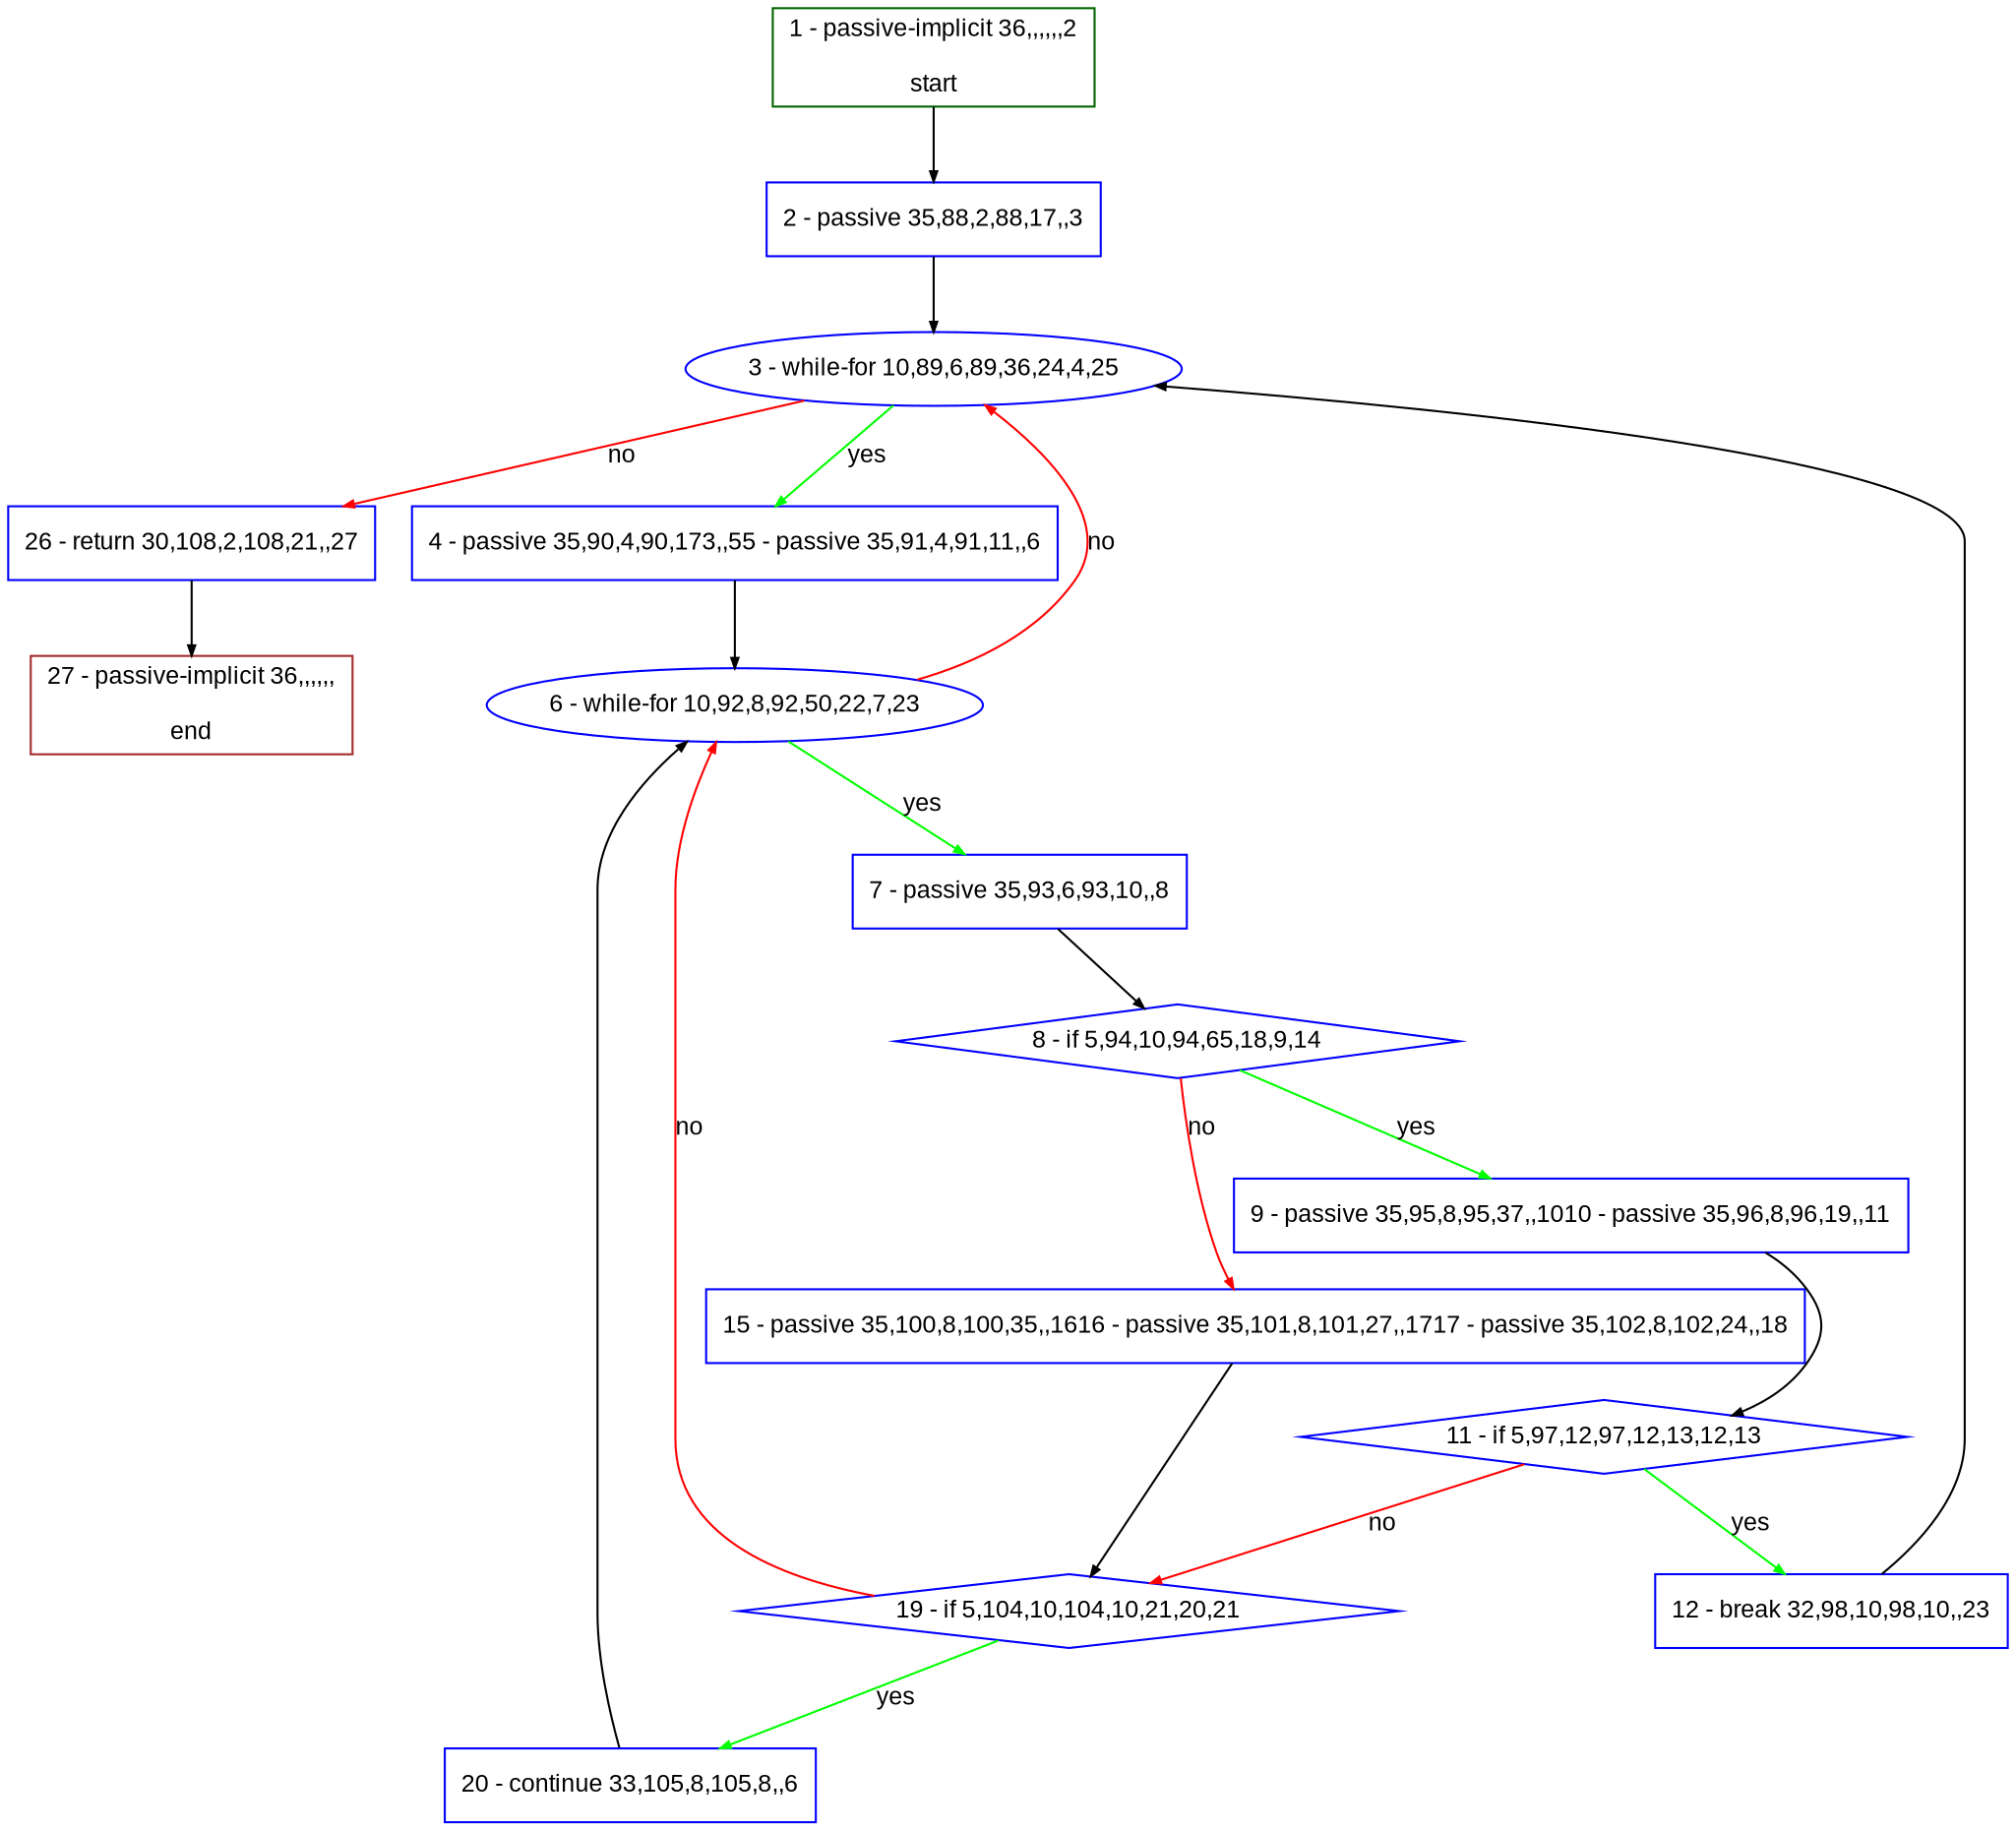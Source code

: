 digraph "" {
  graph [pack="true", label="", fontsize="12", packmode="clust", fontname="Arial", fillcolor="#FFFFCC", bgcolor="white", style="rounded,filled", compound="true"];
  node [node_initialized="no", label="", color="grey", fontsize="12", fillcolor="white", fontname="Arial", style="filled", shape="rectangle", compound="true", fixedsize="false"];
  edge [fontcolor="black", arrowhead="normal", arrowtail="none", arrowsize="0.5", ltail="", label="", color="black", fontsize="12", lhead="", fontname="Arial", dir="forward", compound="true"];
  __N1 [label="2 - passive 35,88,2,88,17,,3", color="#0000ff", fillcolor="#ffffff", style="filled", shape="box"];
  __N2 [label="1 - passive-implicit 36,,,,,,2\n\nstart", color="#006400", fillcolor="#ffffff", style="filled", shape="box"];
  __N3 [label="3 - while-for 10,89,6,89,36,24,4,25", color="#0000ff", fillcolor="#ffffff", style="filled", shape="oval"];
  __N4 [label="4 - passive 35,90,4,90,173,,55 - passive 35,91,4,91,11,,6", color="#0000ff", fillcolor="#ffffff", style="filled", shape="box"];
  __N5 [label="26 - return 30,108,2,108,21,,27", color="#0000ff", fillcolor="#ffffff", style="filled", shape="box"];
  __N6 [label="6 - while-for 10,92,8,92,50,22,7,23", color="#0000ff", fillcolor="#ffffff", style="filled", shape="oval"];
  __N7 [label="7 - passive 35,93,6,93,10,,8", color="#0000ff", fillcolor="#ffffff", style="filled", shape="box"];
  __N8 [label="8 - if 5,94,10,94,65,18,9,14", color="#0000ff", fillcolor="#ffffff", style="filled", shape="diamond"];
  __N9 [label="9 - passive 35,95,8,95,37,,1010 - passive 35,96,8,96,19,,11", color="#0000ff", fillcolor="#ffffff", style="filled", shape="box"];
  __N10 [label="15 - passive 35,100,8,100,35,,1616 - passive 35,101,8,101,27,,1717 - passive 35,102,8,102,24,,18", color="#0000ff", fillcolor="#ffffff", style="filled", shape="box"];
  __N11 [label="11 - if 5,97,12,97,12,13,12,13", color="#0000ff", fillcolor="#ffffff", style="filled", shape="diamond"];
  __N12 [label="12 - break 32,98,10,98,10,,23", color="#0000ff", fillcolor="#ffffff", style="filled", shape="box"];
  __N13 [label="19 - if 5,104,10,104,10,21,20,21", color="#0000ff", fillcolor="#ffffff", style="filled", shape="diamond"];
  __N14 [label="20 - continue 33,105,8,105,8,,6", color="#0000ff", fillcolor="#ffffff", style="filled", shape="box"];
  __N15 [label="27 - passive-implicit 36,,,,,,\n\nend", color="#a52a2a", fillcolor="#ffffff", style="filled", shape="box"];
  __N2 -> __N1 [arrowhead="normal", arrowtail="none", color="#000000", label="", dir="forward"];
  __N1 -> __N3 [arrowhead="normal", arrowtail="none", color="#000000", label="", dir="forward"];
  __N3 -> __N4 [arrowhead="normal", arrowtail="none", color="#00ff00", label="yes", dir="forward"];
  __N3 -> __N5 [arrowhead="normal", arrowtail="none", color="#ff0000", label="no", dir="forward"];
  __N4 -> __N6 [arrowhead="normal", arrowtail="none", color="#000000", label="", dir="forward"];
  __N6 -> __N3 [arrowhead="normal", arrowtail="none", color="#ff0000", label="no", dir="forward"];
  __N6 -> __N7 [arrowhead="normal", arrowtail="none", color="#00ff00", label="yes", dir="forward"];
  __N7 -> __N8 [arrowhead="normal", arrowtail="none", color="#000000", label="", dir="forward"];
  __N8 -> __N9 [arrowhead="normal", arrowtail="none", color="#00ff00", label="yes", dir="forward"];
  __N8 -> __N10 [arrowhead="normal", arrowtail="none", color="#ff0000", label="no", dir="forward"];
  __N9 -> __N11 [arrowhead="normal", arrowtail="none", color="#000000", label="", dir="forward"];
  __N11 -> __N12 [arrowhead="normal", arrowtail="none", color="#00ff00", label="yes", dir="forward"];
  __N11 -> __N13 [arrowhead="normal", arrowtail="none", color="#ff0000", label="no", dir="forward"];
  __N12 -> __N3 [arrowhead="normal", arrowtail="none", color="#000000", label="", dir="forward"];
  __N10 -> __N13 [arrowhead="normal", arrowtail="none", color="#000000", label="", dir="forward"];
  __N13 -> __N6 [arrowhead="normal", arrowtail="none", color="#ff0000", label="no", dir="forward"];
  __N13 -> __N14 [arrowhead="normal", arrowtail="none", color="#00ff00", label="yes", dir="forward"];
  __N14 -> __N6 [arrowhead="normal", arrowtail="none", color="#000000", label="", dir="forward"];
  __N5 -> __N15 [arrowhead="normal", arrowtail="none", color="#000000", label="", dir="forward"];
}
